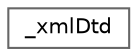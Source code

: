 digraph "Graphical Class Hierarchy"
{
 // LATEX_PDF_SIZE
  bgcolor="transparent";
  edge [fontname=Helvetica,fontsize=10,labelfontname=Helvetica,labelfontsize=10];
  node [fontname=Helvetica,fontsize=10,shape=box,height=0.2,width=0.4];
  rankdir="LR";
  Node0 [label="_xmlDtd",height=0.2,width=0.4,color="grey40", fillcolor="white", style="filled",URL="$struct__xml_dtd.html",tooltip=" "];
}

